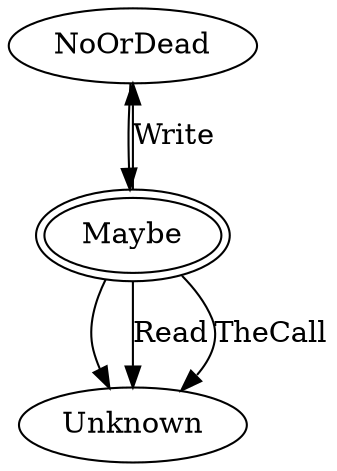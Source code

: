 #
# This file is distributed under the MIT License. See LICENSE.md for details.
#

digraph DeadReturnValuesOfFunctionCall {
  NoOrDead;
  Maybe [peripheries=2];
  Unknown;

  # Lattice
  NoOrDead->Maybe;
  Maybe->Unknown;

  # Transfer functions
  Maybe->NoOrDead [label="Write"];
  Maybe->Unknown [label="Read"];
  Maybe->Unknown [label="TheCall"];
}
